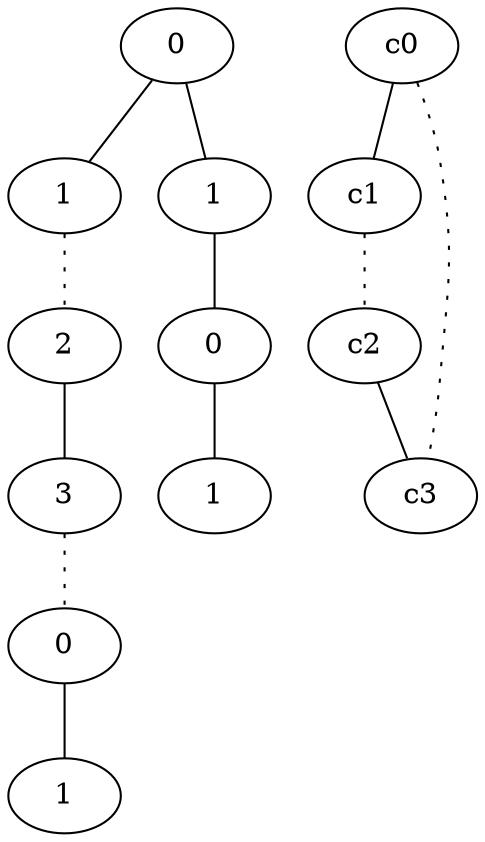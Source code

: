 graph {
a0[label=0];
a1[label=1];
a2[label=2];
a3[label=3];
a4[label=0];
a5[label=1];
a6[label=1];
a7[label=0];
a8[label=1];
a0 -- a1;
a0 -- a6;
a1 -- a2 [style=dotted];
a2 -- a3;
a3 -- a4 [style=dotted];
a4 -- a5;
a6 -- a7;
a7 -- a8;
c0 -- c1;
c0 -- c3 [style=dotted];
c1 -- c2 [style=dotted];
c2 -- c3;
}
